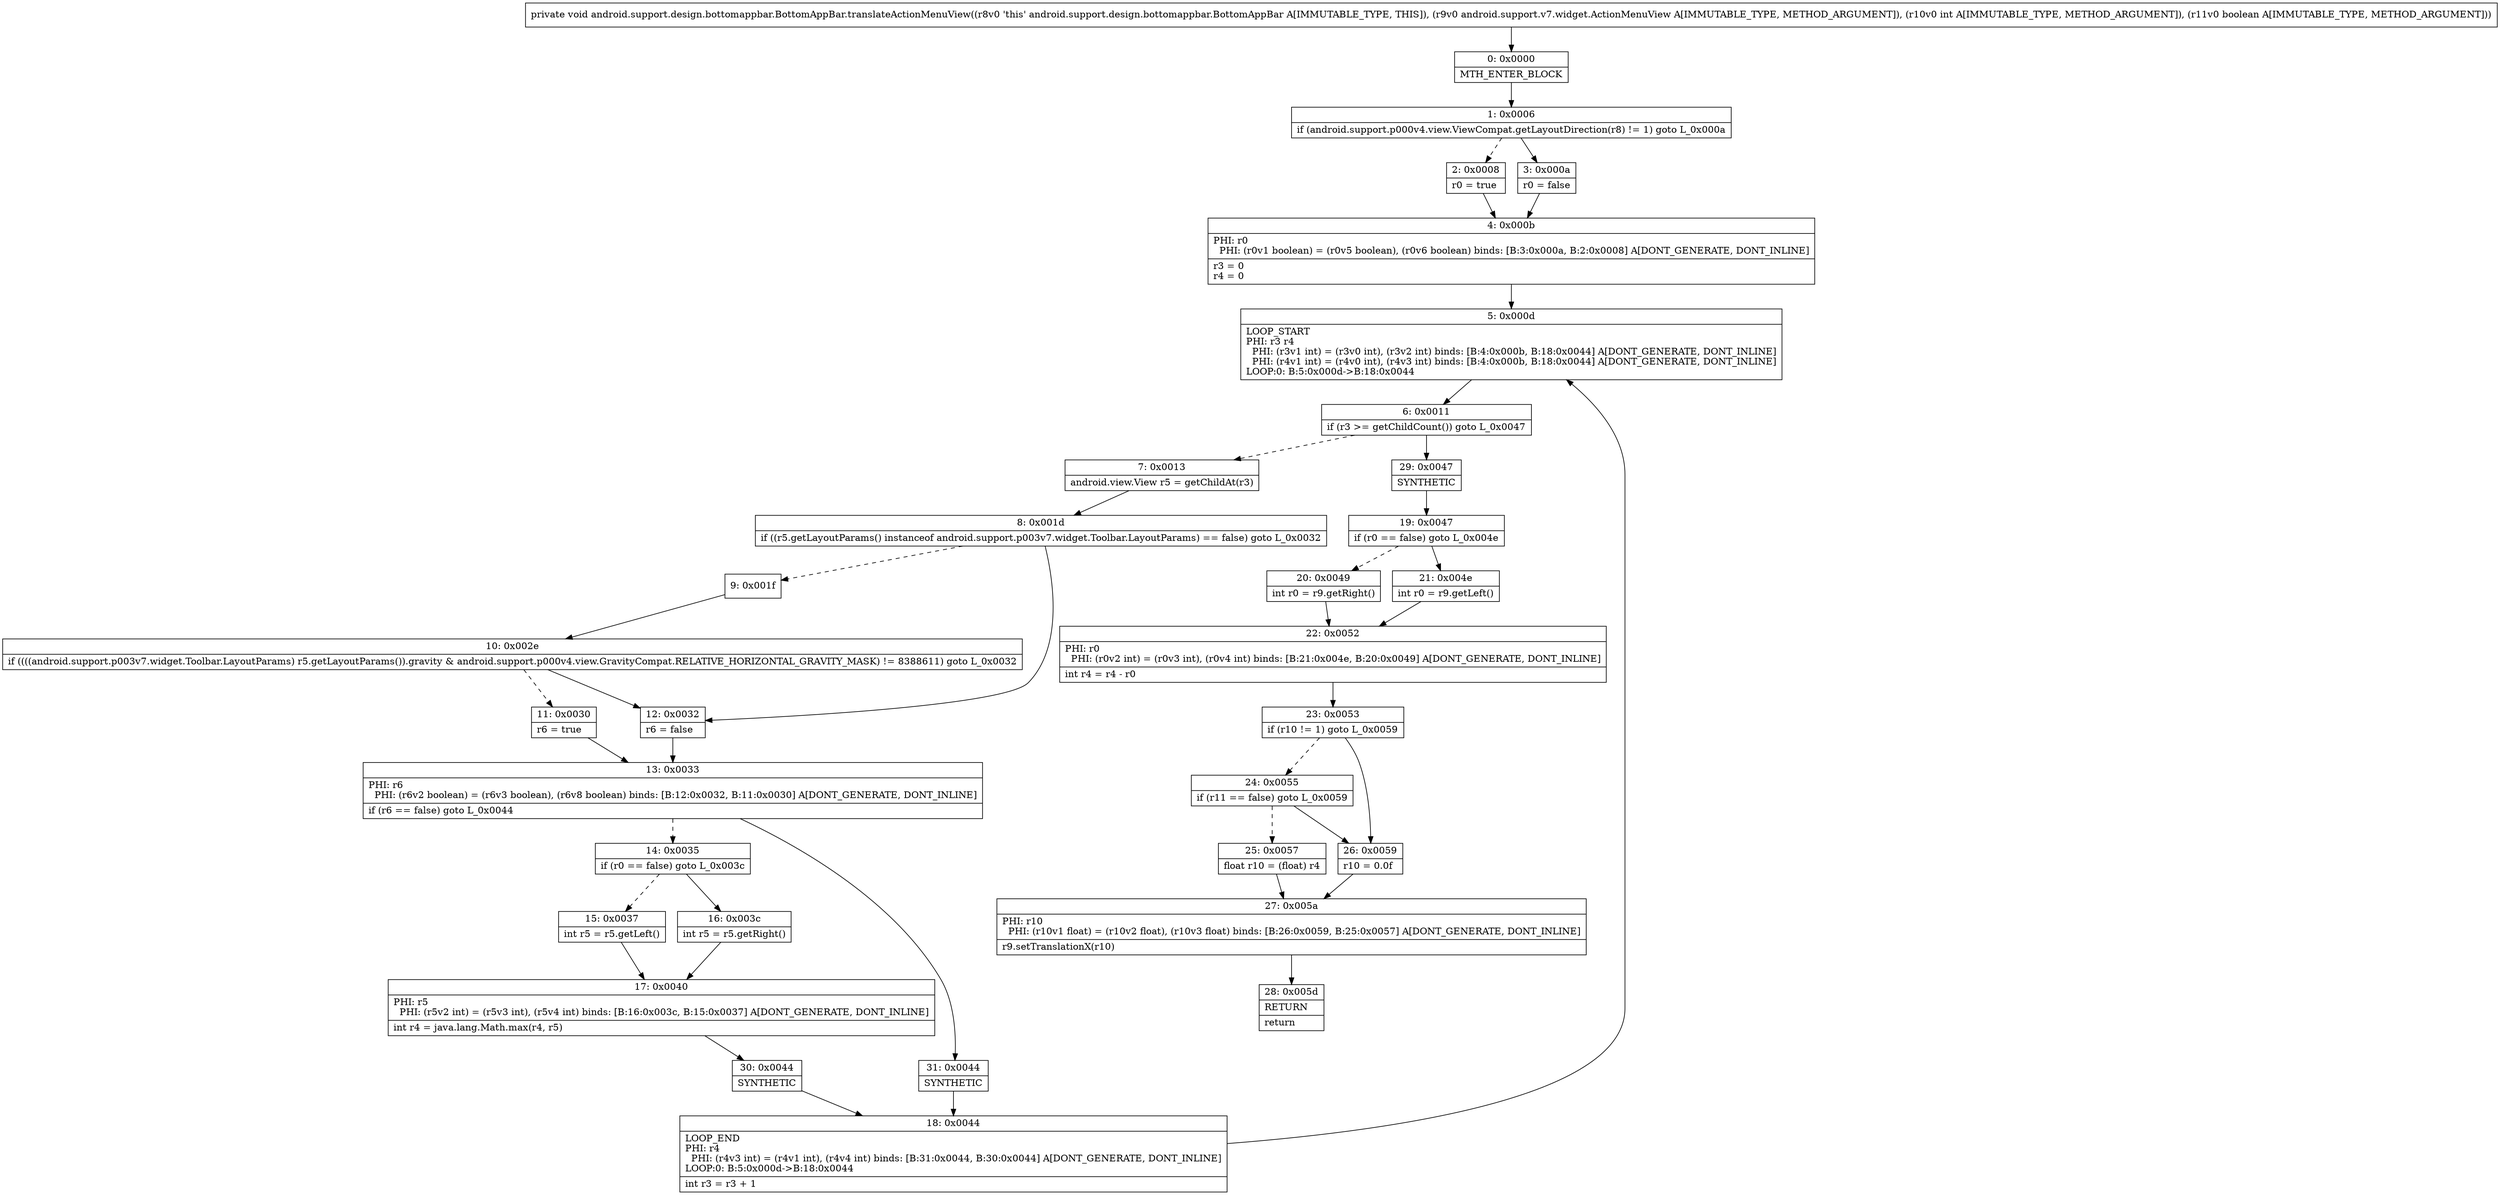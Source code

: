 digraph "CFG forandroid.support.design.bottomappbar.BottomAppBar.translateActionMenuView(Landroid\/support\/v7\/widget\/ActionMenuView;IZ)V" {
Node_0 [shape=record,label="{0\:\ 0x0000|MTH_ENTER_BLOCK\l}"];
Node_1 [shape=record,label="{1\:\ 0x0006|if (android.support.p000v4.view.ViewCompat.getLayoutDirection(r8) != 1) goto L_0x000a\l}"];
Node_2 [shape=record,label="{2\:\ 0x0008|r0 = true\l}"];
Node_3 [shape=record,label="{3\:\ 0x000a|r0 = false\l}"];
Node_4 [shape=record,label="{4\:\ 0x000b|PHI: r0 \l  PHI: (r0v1 boolean) = (r0v5 boolean), (r0v6 boolean) binds: [B:3:0x000a, B:2:0x0008] A[DONT_GENERATE, DONT_INLINE]\l|r3 = 0\lr4 = 0\l}"];
Node_5 [shape=record,label="{5\:\ 0x000d|LOOP_START\lPHI: r3 r4 \l  PHI: (r3v1 int) = (r3v0 int), (r3v2 int) binds: [B:4:0x000b, B:18:0x0044] A[DONT_GENERATE, DONT_INLINE]\l  PHI: (r4v1 int) = (r4v0 int), (r4v3 int) binds: [B:4:0x000b, B:18:0x0044] A[DONT_GENERATE, DONT_INLINE]\lLOOP:0: B:5:0x000d\-\>B:18:0x0044\l}"];
Node_6 [shape=record,label="{6\:\ 0x0011|if (r3 \>= getChildCount()) goto L_0x0047\l}"];
Node_7 [shape=record,label="{7\:\ 0x0013|android.view.View r5 = getChildAt(r3)\l}"];
Node_8 [shape=record,label="{8\:\ 0x001d|if ((r5.getLayoutParams() instanceof android.support.p003v7.widget.Toolbar.LayoutParams) == false) goto L_0x0032\l}"];
Node_9 [shape=record,label="{9\:\ 0x001f}"];
Node_10 [shape=record,label="{10\:\ 0x002e|if ((((android.support.p003v7.widget.Toolbar.LayoutParams) r5.getLayoutParams()).gravity & android.support.p000v4.view.GravityCompat.RELATIVE_HORIZONTAL_GRAVITY_MASK) != 8388611) goto L_0x0032\l}"];
Node_11 [shape=record,label="{11\:\ 0x0030|r6 = true\l}"];
Node_12 [shape=record,label="{12\:\ 0x0032|r6 = false\l}"];
Node_13 [shape=record,label="{13\:\ 0x0033|PHI: r6 \l  PHI: (r6v2 boolean) = (r6v3 boolean), (r6v8 boolean) binds: [B:12:0x0032, B:11:0x0030] A[DONT_GENERATE, DONT_INLINE]\l|if (r6 == false) goto L_0x0044\l}"];
Node_14 [shape=record,label="{14\:\ 0x0035|if (r0 == false) goto L_0x003c\l}"];
Node_15 [shape=record,label="{15\:\ 0x0037|int r5 = r5.getLeft()\l}"];
Node_16 [shape=record,label="{16\:\ 0x003c|int r5 = r5.getRight()\l}"];
Node_17 [shape=record,label="{17\:\ 0x0040|PHI: r5 \l  PHI: (r5v2 int) = (r5v3 int), (r5v4 int) binds: [B:16:0x003c, B:15:0x0037] A[DONT_GENERATE, DONT_INLINE]\l|int r4 = java.lang.Math.max(r4, r5)\l}"];
Node_18 [shape=record,label="{18\:\ 0x0044|LOOP_END\lPHI: r4 \l  PHI: (r4v3 int) = (r4v1 int), (r4v4 int) binds: [B:31:0x0044, B:30:0x0044] A[DONT_GENERATE, DONT_INLINE]\lLOOP:0: B:5:0x000d\-\>B:18:0x0044\l|int r3 = r3 + 1\l}"];
Node_19 [shape=record,label="{19\:\ 0x0047|if (r0 == false) goto L_0x004e\l}"];
Node_20 [shape=record,label="{20\:\ 0x0049|int r0 = r9.getRight()\l}"];
Node_21 [shape=record,label="{21\:\ 0x004e|int r0 = r9.getLeft()\l}"];
Node_22 [shape=record,label="{22\:\ 0x0052|PHI: r0 \l  PHI: (r0v2 int) = (r0v3 int), (r0v4 int) binds: [B:21:0x004e, B:20:0x0049] A[DONT_GENERATE, DONT_INLINE]\l|int r4 = r4 \- r0\l}"];
Node_23 [shape=record,label="{23\:\ 0x0053|if (r10 != 1) goto L_0x0059\l}"];
Node_24 [shape=record,label="{24\:\ 0x0055|if (r11 == false) goto L_0x0059\l}"];
Node_25 [shape=record,label="{25\:\ 0x0057|float r10 = (float) r4\l}"];
Node_26 [shape=record,label="{26\:\ 0x0059|r10 = 0.0f\l}"];
Node_27 [shape=record,label="{27\:\ 0x005a|PHI: r10 \l  PHI: (r10v1 float) = (r10v2 float), (r10v3 float) binds: [B:26:0x0059, B:25:0x0057] A[DONT_GENERATE, DONT_INLINE]\l|r9.setTranslationX(r10)\l}"];
Node_28 [shape=record,label="{28\:\ 0x005d|RETURN\l|return\l}"];
Node_29 [shape=record,label="{29\:\ 0x0047|SYNTHETIC\l}"];
Node_30 [shape=record,label="{30\:\ 0x0044|SYNTHETIC\l}"];
Node_31 [shape=record,label="{31\:\ 0x0044|SYNTHETIC\l}"];
MethodNode[shape=record,label="{private void android.support.design.bottomappbar.BottomAppBar.translateActionMenuView((r8v0 'this' android.support.design.bottomappbar.BottomAppBar A[IMMUTABLE_TYPE, THIS]), (r9v0 android.support.v7.widget.ActionMenuView A[IMMUTABLE_TYPE, METHOD_ARGUMENT]), (r10v0 int A[IMMUTABLE_TYPE, METHOD_ARGUMENT]), (r11v0 boolean A[IMMUTABLE_TYPE, METHOD_ARGUMENT])) }"];
MethodNode -> Node_0;
Node_0 -> Node_1;
Node_1 -> Node_2[style=dashed];
Node_1 -> Node_3;
Node_2 -> Node_4;
Node_3 -> Node_4;
Node_4 -> Node_5;
Node_5 -> Node_6;
Node_6 -> Node_7[style=dashed];
Node_6 -> Node_29;
Node_7 -> Node_8;
Node_8 -> Node_9[style=dashed];
Node_8 -> Node_12;
Node_9 -> Node_10;
Node_10 -> Node_11[style=dashed];
Node_10 -> Node_12;
Node_11 -> Node_13;
Node_12 -> Node_13;
Node_13 -> Node_14[style=dashed];
Node_13 -> Node_31;
Node_14 -> Node_15[style=dashed];
Node_14 -> Node_16;
Node_15 -> Node_17;
Node_16 -> Node_17;
Node_17 -> Node_30;
Node_18 -> Node_5;
Node_19 -> Node_20[style=dashed];
Node_19 -> Node_21;
Node_20 -> Node_22;
Node_21 -> Node_22;
Node_22 -> Node_23;
Node_23 -> Node_24[style=dashed];
Node_23 -> Node_26;
Node_24 -> Node_25[style=dashed];
Node_24 -> Node_26;
Node_25 -> Node_27;
Node_26 -> Node_27;
Node_27 -> Node_28;
Node_29 -> Node_19;
Node_30 -> Node_18;
Node_31 -> Node_18;
}

